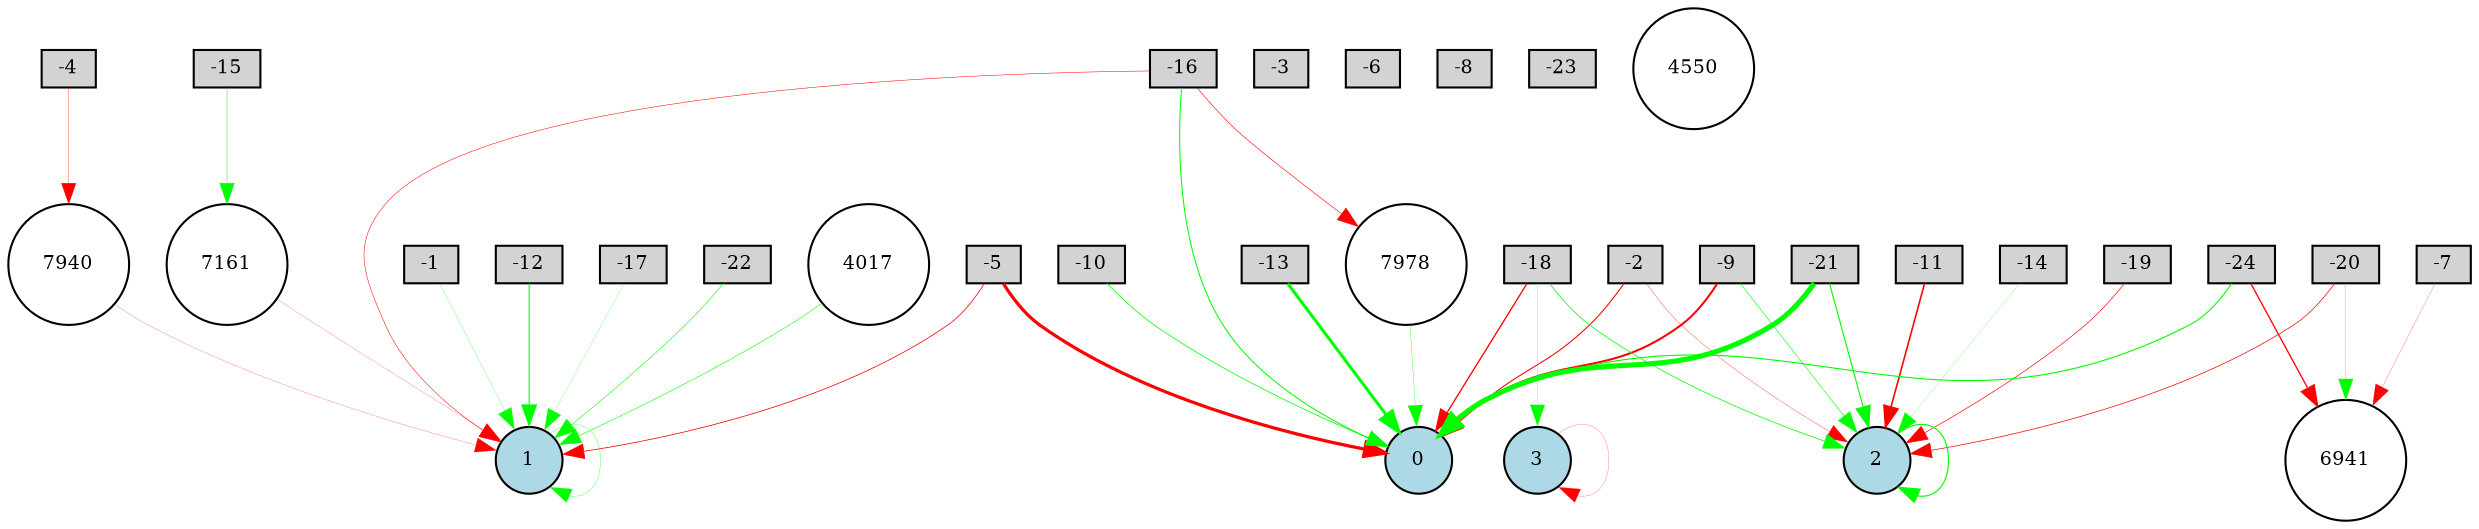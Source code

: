 digraph {
	node [fontsize=9 height=0.2 shape=circle width=0.2]
	-1 [fillcolor=lightgray shape=box style=filled]
	-2 [fillcolor=lightgray shape=box style=filled]
	-3 [fillcolor=lightgray shape=box style=filled]
	-4 [fillcolor=lightgray shape=box style=filled]
	-5 [fillcolor=lightgray shape=box style=filled]
	-6 [fillcolor=lightgray shape=box style=filled]
	-7 [fillcolor=lightgray shape=box style=filled]
	-8 [fillcolor=lightgray shape=box style=filled]
	-9 [fillcolor=lightgray shape=box style=filled]
	-10 [fillcolor=lightgray shape=box style=filled]
	-11 [fillcolor=lightgray shape=box style=filled]
	-12 [fillcolor=lightgray shape=box style=filled]
	-13 [fillcolor=lightgray shape=box style=filled]
	-14 [fillcolor=lightgray shape=box style=filled]
	-15 [fillcolor=lightgray shape=box style=filled]
	-16 [fillcolor=lightgray shape=box style=filled]
	-17 [fillcolor=lightgray shape=box style=filled]
	-18 [fillcolor=lightgray shape=box style=filled]
	-19 [fillcolor=lightgray shape=box style=filled]
	-20 [fillcolor=lightgray shape=box style=filled]
	-21 [fillcolor=lightgray shape=box style=filled]
	-22 [fillcolor=lightgray shape=box style=filled]
	-23 [fillcolor=lightgray shape=box style=filled]
	-24 [fillcolor=lightgray shape=box style=filled]
	0 [fillcolor=lightblue style=filled]
	1 [fillcolor=lightblue style=filled]
	2 [fillcolor=lightblue style=filled]
	3 [fillcolor=lightblue style=filled]
	7940 [fillcolor=white style=filled]
	4550 [fillcolor=white style=filled]
	7978 [fillcolor=white style=filled]
	4017 [fillcolor=white style=filled]
	7161 [fillcolor=white style=filled]
	6941 [fillcolor=white style=filled]
	-20 -> 2 [color=red penwidth=0.34607054241481994 style=solid]
	-2 -> 0 [color=red penwidth=0.5134521955292162 style=solid]
	-9 -> 2 [color=green penwidth=0.28940333963330067 style=solid]
	-24 -> 6941 [color=red penwidth=0.6299769459057498 style=solid]
	-10 -> 0 [color=green penwidth=0.368419638506003 style=solid]
	-7 -> 6941 [color=red penwidth=0.11283432856595753 style=solid]
	-1 -> 1 [color=green penwidth=0.12047952931554347 style=solid]
	-5 -> 1 [color=red penwidth=0.36751396177041706 style=solid]
	-19 -> 2 [color=red penwidth=0.3173251863798685 style=solid]
	3 -> 3 [color=red penwidth=0.10483847417849496 style=solid]
	-14 -> 2 [color=green penwidth=0.10376439770650395 style=solid]
	-12 -> 1 [color=green penwidth=0.5064587119794318 style=solid]
	-21 -> 0 [color=green penwidth=2.4880164384743746 style=solid]
	-16 -> 0 [color=green penwidth=0.49468668843733443 style=solid]
	-22 -> 1 [color=green penwidth=0.27352063247340913 style=solid]
	2 -> 2 [color=green penwidth=0.562863543264122 style=solid]
	-20 -> 6941 [color=green penwidth=0.1645986325989951 style=solid]
	-18 -> 2 [color=green penwidth=0.3669003770580477 style=solid]
	7940 -> 1 [color=red penwidth=0.10398097672165242 style=solid]
	1 -> 1 [color=green penwidth=0.14702358385236497 style=solid]
	-5 -> 0 [color=red penwidth=1.5595819666917325 style=solid]
	-2 -> 2 [color=red penwidth=0.15416317662116408 style=solid]
	-16 -> 1 [color=red penwidth=0.24900191331657315 style=solid]
	-9 -> 0 [color=red penwidth=0.9747582671035909 style=solid]
	-15 -> 7161 [color=green penwidth=0.22778251120928283 style=solid]
	-18 -> 3 [color=green penwidth=0.126092088301651 style=solid]
	7978 -> 0 [color=green penwidth=0.16312165732709216 style=solid]
	-4 -> 7940 [color=red penwidth=0.15967514099353308 style=solid]
	-16 -> 7978 [color=red penwidth=0.2891256003301708 style=solid]
	-21 -> 2 [color=green penwidth=0.5430914666727366 style=solid]
	-24 -> 0 [color=green penwidth=0.5325278967091172 style=solid]
	-11 -> 2 [color=red penwidth=0.757622547084499 style=solid]
	4017 -> 1 [color=green penwidth=0.274341648543371 style=solid]
	-17 -> 1 [color=green penwidth=0.10071107901090508 style=solid]
	7161 -> 1 [color=red penwidth=0.10094019503905806 style=solid]
	-13 -> 0 [color=green penwidth=1.4829641844308634 style=solid]
	-18 -> 0 [color=red penwidth=0.6298105572378275 style=solid]
}
